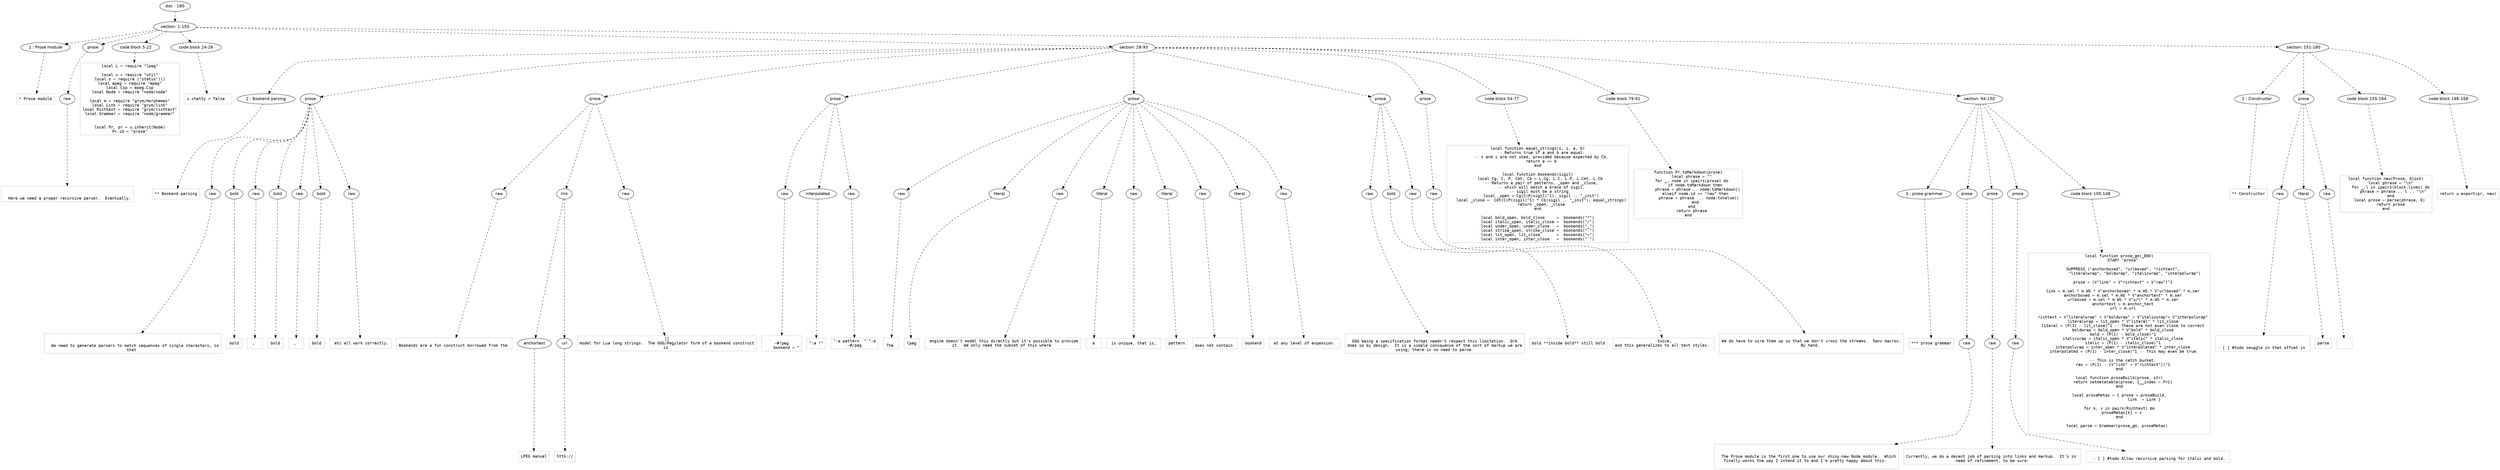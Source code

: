 digraph hierarchy {

node [fontname=Helvetica]
edge [style=dashed]

doc_0 [label="doc - 180"]


doc_0 -> { section_1}
{rank=same; section_1}

section_1 [label="section: 1-150"]


section_1 -> { header_2 prose_3 codeblock_4 codeblock_5 section_6 section_7}
{rank=same; header_2 prose_3 codeblock_4 codeblock_5 section_6 section_7}

header_2 [label="1 : Prose module"]

prose_3 [label="prose"]

codeblock_4 [label="code block 5-22"]

codeblock_5 [label="code block 24-26"]

section_6 [label="section: 28-93"]

section_7 [label="section: 151-180"]


header_2 -> leaf_8
leaf_8  [color=Gray,shape=rectangle,fontname=Inconsolata,label="* Prose module"]
prose_3 -> { raw_9}
{rank=same; raw_9}

raw_9 [label="raw"]


raw_9 -> leaf_10
leaf_10  [color=Gray,shape=rectangle,fontname=Inconsolata,label="

  Here we need a proper recursive parser.  Eventually.
"]
codeblock_4 -> leaf_11
leaf_11  [color=Gray,shape=rectangle,fontname=Inconsolata,label="local L = require \"lpeg\"

local u = require \"util\"
local s = require (\"status\")()
local epeg = require \"epeg\"
local Csp = epeg.Csp
local Node = require \"node/node\"

local m = require \"grym/morphemes\"
local Link = require \"grym/link\"
local Richtext = require \"grym/richtext\"
local Grammar = require \"node/grammar\"


local Pr, pr = u.inherit(Node)
Pr.id = \"prose\""]
codeblock_5 -> leaf_12
leaf_12  [color=Gray,shape=rectangle,fontname=Inconsolata,label="s.chatty = false  "]
section_6 -> { header_13 prose_14 prose_15 prose_16 prose_17 prose_18 prose_19 codeblock_20 codeblock_21 section_22}
{rank=same; header_13 prose_14 prose_15 prose_16 prose_17 prose_18 prose_19 codeblock_20 codeblock_21 section_22}

header_13 [label="2 : Bookend parsing"]

prose_14 [label="prose"]

prose_15 [label="prose"]

prose_16 [label="prose"]

prose_17 [label="prose"]

prose_18 [label="prose"]

prose_19 [label="prose"]

codeblock_20 [label="code block 54-77"]

codeblock_21 [label="code block 79-91"]

section_22 [label="section: 94-150"]


header_13 -> leaf_23
leaf_23  [color=Gray,shape=rectangle,fontname=Inconsolata,label="** Bookend parsing"]
prose_14 -> { raw_24 bold_25 raw_26 bold_27 raw_28 bold_29 raw_30}
{rank=same; raw_24 bold_25 raw_26 bold_27 raw_28 bold_29 raw_30}

raw_24 [label="raw"]

bold_25 [label="bold"]

raw_26 [label="raw"]

bold_27 [label="bold"]

raw_28 [label="raw"]

bold_29 [label="bold"]

raw_30 [label="raw"]


raw_24 -> leaf_31
leaf_31  [color=Gray,shape=rectangle,fontname=Inconsolata,label="

  We need to generate parsers to match sequences of single characters, so
that "]
bold_25 -> leaf_32
leaf_32  [color=Gray,shape=rectangle,fontname=Inconsolata,label="bold"]
raw_26 -> leaf_33
leaf_33  [color=Gray,shape=rectangle,fontname=Inconsolata,label=", "]
bold_27 -> leaf_34
leaf_34  [color=Gray,shape=rectangle,fontname=Inconsolata,label="bold"]
raw_28 -> leaf_35
leaf_35  [color=Gray,shape=rectangle,fontname=Inconsolata,label=", "]
bold_29 -> leaf_36
leaf_36  [color=Gray,shape=rectangle,fontname=Inconsolata,label="bold"]
raw_30 -> leaf_37
leaf_37  [color=Gray,shape=rectangle,fontname=Inconsolata,label=" etc all work correctly.
"]
prose_15 -> { raw_38 link_39 raw_40}
{rank=same; raw_38 link_39 raw_40}

raw_38 [label="raw"]

link_39 [label="link"]

raw_40 [label="raw"]


raw_38 -> leaf_41
leaf_41  [color=Gray,shape=rectangle,fontname=Inconsolata,label="
Bookends are a fun construct borrowed from the "]
link_39 -> { anchortext_42 url_43}
{rank=same; anchortext_42 url_43}

anchortext_42 [label="anchortext"]

url_43 [label="url"]


anchortext_42 -> leaf_44
leaf_44  [color=Gray,shape=rectangle,fontname=Inconsolata,label="LPEG manual"]
url_43 -> leaf_45
leaf_45  [color=Gray,shape=rectangle,fontname=Inconsolata,label="httk://"]
raw_40 -> leaf_46
leaf_46  [color=Gray,shape=rectangle,fontname=Inconsolata,label="]]
model for Lua long strings.  The GGG/Pegylator form of a bookend construct
is 
"]
prose_16 -> { raw_47 interpolated_48 raw_49}
{rank=same; raw_47 interpolated_48 raw_49}

raw_47 [label="raw"]

interpolated_48 [label="interpolated"]

raw_49 [label="raw"]


raw_47 -> leaf_50
leaf_50  [color=Gray,shape=rectangle,fontname=Inconsolata,label="
~#!peg
    bookend = \""]
interpolated_48 -> leaf_51
leaf_51  [color=Gray,shape=rectangle,fontname=Inconsolata,label="\":a !\""]
raw_49 -> leaf_52
leaf_52  [color=Gray,shape=rectangle,fontname=Inconsolata,label="\":a pattern  \"`\":a
~#/peg
"]
prose_17 -> { raw_53 literal_54 raw_55 literal_56 raw_57 literal_58 raw_59 literal_60 raw_61}
{rank=same; raw_53 literal_54 raw_55 literal_56 raw_57 literal_58 raw_59 literal_60 raw_61}

raw_53 [label="raw"]

literal_54 [label="literal"]

raw_55 [label="raw"]

literal_56 [label="literal"]

raw_57 [label="raw"]

literal_58 [label="literal"]

raw_59 [label="raw"]

literal_60 [label="literal"]

raw_61 [label="raw"]


raw_53 -> leaf_62
leaf_62  [color=Gray,shape=rectangle,fontname=Inconsolata,label="
The "]
literal_54 -> leaf_63
leaf_63  [color=Gray,shape=rectangle,fontname=Inconsolata,label="lpeg"]
raw_55 -> leaf_64
leaf_64  [color=Gray,shape=rectangle,fontname=Inconsolata,label=" engine doesn't model this directly but it's possible to provide
it.  We only need the subset of this where "]
literal_56 -> leaf_65
leaf_65  [color=Gray,shape=rectangle,fontname=Inconsolata,label="a"]
raw_57 -> leaf_66
leaf_66  [color=Gray,shape=rectangle,fontname=Inconsolata,label=" is unique, that is, "]
literal_58 -> leaf_67
leaf_67  [color=Gray,shape=rectangle,fontname=Inconsolata,label="pattern"]
raw_59 -> leaf_68
leaf_68  [color=Gray,shape=rectangle,fontname=Inconsolata,label="
does not contain "]
literal_60 -> leaf_69
leaf_69  [color=Gray,shape=rectangle,fontname=Inconsolata,label="bookend"]
raw_61 -> leaf_70
leaf_70  [color=Gray,shape=rectangle,fontname=Inconsolata,label=" at any level of expansion. 
"]
prose_18 -> { raw_71 bold_72 raw_73}
{rank=same; raw_71 bold_72 raw_73}

raw_71 [label="raw"]

bold_72 [label="bold"]

raw_73 [label="raw"]


raw_71 -> leaf_74
leaf_74  [color=Gray,shape=rectangle,fontname=Inconsolata,label="
GGG being a specification format needn't respect this limitation.  Orb
does so by design.  It is a simple consquence of the sort of markup we are
using; there is no need to parse "]
bold_72 -> leaf_75
leaf_75  [color=Gray,shape=rectangle,fontname=Inconsolata,label="bold **inside bold** still bold"]
raw_73 -> leaf_76
leaf_76  [color=Gray,shape=rectangle,fontname=Inconsolata,label=" twice,
and this generalizes to all text styles. 
"]
prose_19 -> { raw_77}
{rank=same; raw_77}

raw_77 [label="raw"]


raw_77 -> leaf_78
leaf_78  [color=Gray,shape=rectangle,fontname=Inconsolata,label="
We do have to wire them up so that we don't cross the streams.  Sans macros.
By hand. 

"]
codeblock_20 -> leaf_79
leaf_79  [color=Gray,shape=rectangle,fontname=Inconsolata,label="local function equal_strings(s, i, a, b)
   -- Returns true if a and b are equal.
   -- s and i are not used, provided because expected by Cb.
   return a == b
end

local function bookends(sigil)
  local Cg, C, P, Cmt, Cb = L.Cg, L.C, L.P, L.Cmt, L.Cb
   -- Returns a pair of patterns, _open and _close,
   -- which will match a brace of sigil.
   -- sigil must be a string. 
   local _open = Cg(C(P(sigil)^1), sigil .. \"_init\")
   local _close =  Cmt(C(P(sigil)^1) * Cb(sigil .. \"_init\"), equal_strings)
   return _open, _close
end

local bold_open, bold_close     =  bookends(\"*\")
local italic_open, italic_close =  bookends(\"/\")
local under_open, under_close   =  bookends(\"_\")
local strike_open, strike_close =  bookends(\"-\")
local lit_open, lit_close       =  bookends(\"=\")
local inter_open, inter_close   =  bookends(\"`\")"]
codeblock_21 -> leaf_80
leaf_80  [color=Gray,shape=rectangle,fontname=Inconsolata,label="function Pr.toMarkdown(prose)
   local phrase = \"\"
   for _, node in ipairs(prose) do
      if node.toMarkdown then
        phrase = phrase .. node:toMarkdown()
      elseif node.id == \"raw\" then
         phrase = phrase  .. node:toValue()
      end
   end
   return phrase
end"]
section_22 -> { header_81 prose_82 prose_83 prose_84 codeblock_85}
{rank=same; header_81 prose_82 prose_83 prose_84 codeblock_85}

header_81 [label="3 : prose grammar"]

prose_82 [label="prose"]

prose_83 [label="prose"]

prose_84 [label="prose"]

codeblock_85 [label="code block 105-148"]


header_81 -> leaf_86
leaf_86  [color=Gray,shape=rectangle,fontname=Inconsolata,label="*** prose grammar"]
prose_82 -> { raw_87}
{rank=same; raw_87}

raw_87 [label="raw"]


raw_87 -> leaf_88
leaf_88  [color=Gray,shape=rectangle,fontname=Inconsolata,label="

  The Prose module is the first one to use our shiny-new Node module.  Which
finally works the way I intend it to and I'm pretty happy about this. 

"]
prose_83 -> { raw_89}
{rank=same; raw_89}

raw_89 [label="raw"]


raw_89 -> leaf_90
leaf_90  [color=Gray,shape=rectangle,fontname=Inconsolata,label="
Currently, we do a decent job of parsing into links and markup.  It's in 
need of refinement, to be sure:
"]
prose_84 -> { raw_91}
{rank=same; raw_91}

raw_91 [label="raw"]


raw_91 -> leaf_92
leaf_92  [color=Gray,shape=rectangle,fontname=Inconsolata,label="
  - [ ] #todo Allow recursive parsing for italic and bold. 
"]
codeblock_85 -> leaf_93
leaf_93  [color=Gray,shape=rectangle,fontname=Inconsolata,label="local function prose_gm(_ENV)
   START \"prose\"

   SUPPRESS (\"anchorboxed\", \"urlboxed\", \"richtext\",
             \"literalwrap\", \"boldwrap\", \"italicwrap\", \"interpolwrap\")

   prose = (V\"link\" + V\"richtext\" + V\"raw\")^1

   link = m.sel * m.WS * V\"anchorboxed\" * m.WS * V\"urlboxed\" * m.ser
   anchorboxed = m.sel * m.WS * V\"anchortext\" * m.ser
   urlboxed = m.sel * m.WS * V\"url\" * m.WS * m.ser
   anchortext = m.anchor_text
   url = m.url

   richtext = V\"literalwrap\" + V\"boldwrap\" + V\"italicwrap\"+ V\"interpolwrap\"
   literalwrap = lit_open * V\"literal\" * lit_close
   literal = (P(1) - lit_close)^1 -- These are not even close to correct
   boldwrap = bold_open * V\"bold\" * bold_close
   bold = (P(1) - bold_close)^1
   italicwrap = italic_open * V\"italic\" * italic_close
   italic = (P(1) - italic_close)^1
   interpolwrap = inter_open * V\"interpolated\" * inter_close
   interpolated = (P(1) - inter_close)^1 -- This may even be true

   -- This is the catch bucket.
   raw = (P(1) - (V\"link\" + V\"richtext\"))^1
end

local function proseBuild(prose, str)
   return setmetatable(prose, {__index = Pr})
end

local proseMetas = { prose = proseBuild,
                     link  = Link }

for k, v in pairs(Richtext) do
  proseMetas[k] = v
end

local parse = Grammar(prose_gm, proseMetas)  

"]
section_7 -> { header_94 prose_95 codeblock_96 codeblock_97}
{rank=same; header_94 prose_95 codeblock_96 codeblock_97}

header_94 [label="2 : Constructor"]

prose_95 [label="prose"]

codeblock_96 [label="code block 155-164"]

codeblock_97 [label="code block 166-168"]


header_94 -> leaf_98
leaf_98  [color=Gray,shape=rectangle,fontname=Inconsolata,label="** Constructor"]
prose_95 -> { raw_99 literal_100 raw_101}
{rank=same; raw_99 literal_100 raw_101}

raw_99 [label="raw"]

literal_100 [label="literal"]

raw_101 [label="raw"]


raw_99 -> leaf_102
leaf_102  [color=Gray,shape=rectangle,fontname=Inconsolata,label="

- [ ] #todo smuggle in that offset in "]
literal_100 -> leaf_103
leaf_103  [color=Gray,shape=rectangle,fontname=Inconsolata,label="parse"]
raw_101 -> leaf_104
leaf_104  [color=Gray,shape=rectangle,fontname=Inconsolata,label="
"]
codeblock_96 -> leaf_105
leaf_105  [color=Gray,shape=rectangle,fontname=Inconsolata,label="local function new(Prose, block)
    local phrase = \"\\n\"
    for _,l in ipairs(block.lines) do
      phrase = phrase .. l .. \"\\n\"
    end
    local prose = parse(phrase, 0) 
    return prose
end"]
codeblock_97 -> leaf_106
leaf_106  [color=Gray,shape=rectangle,fontname=Inconsolata,label="return u.export(pr, new)"]

}
